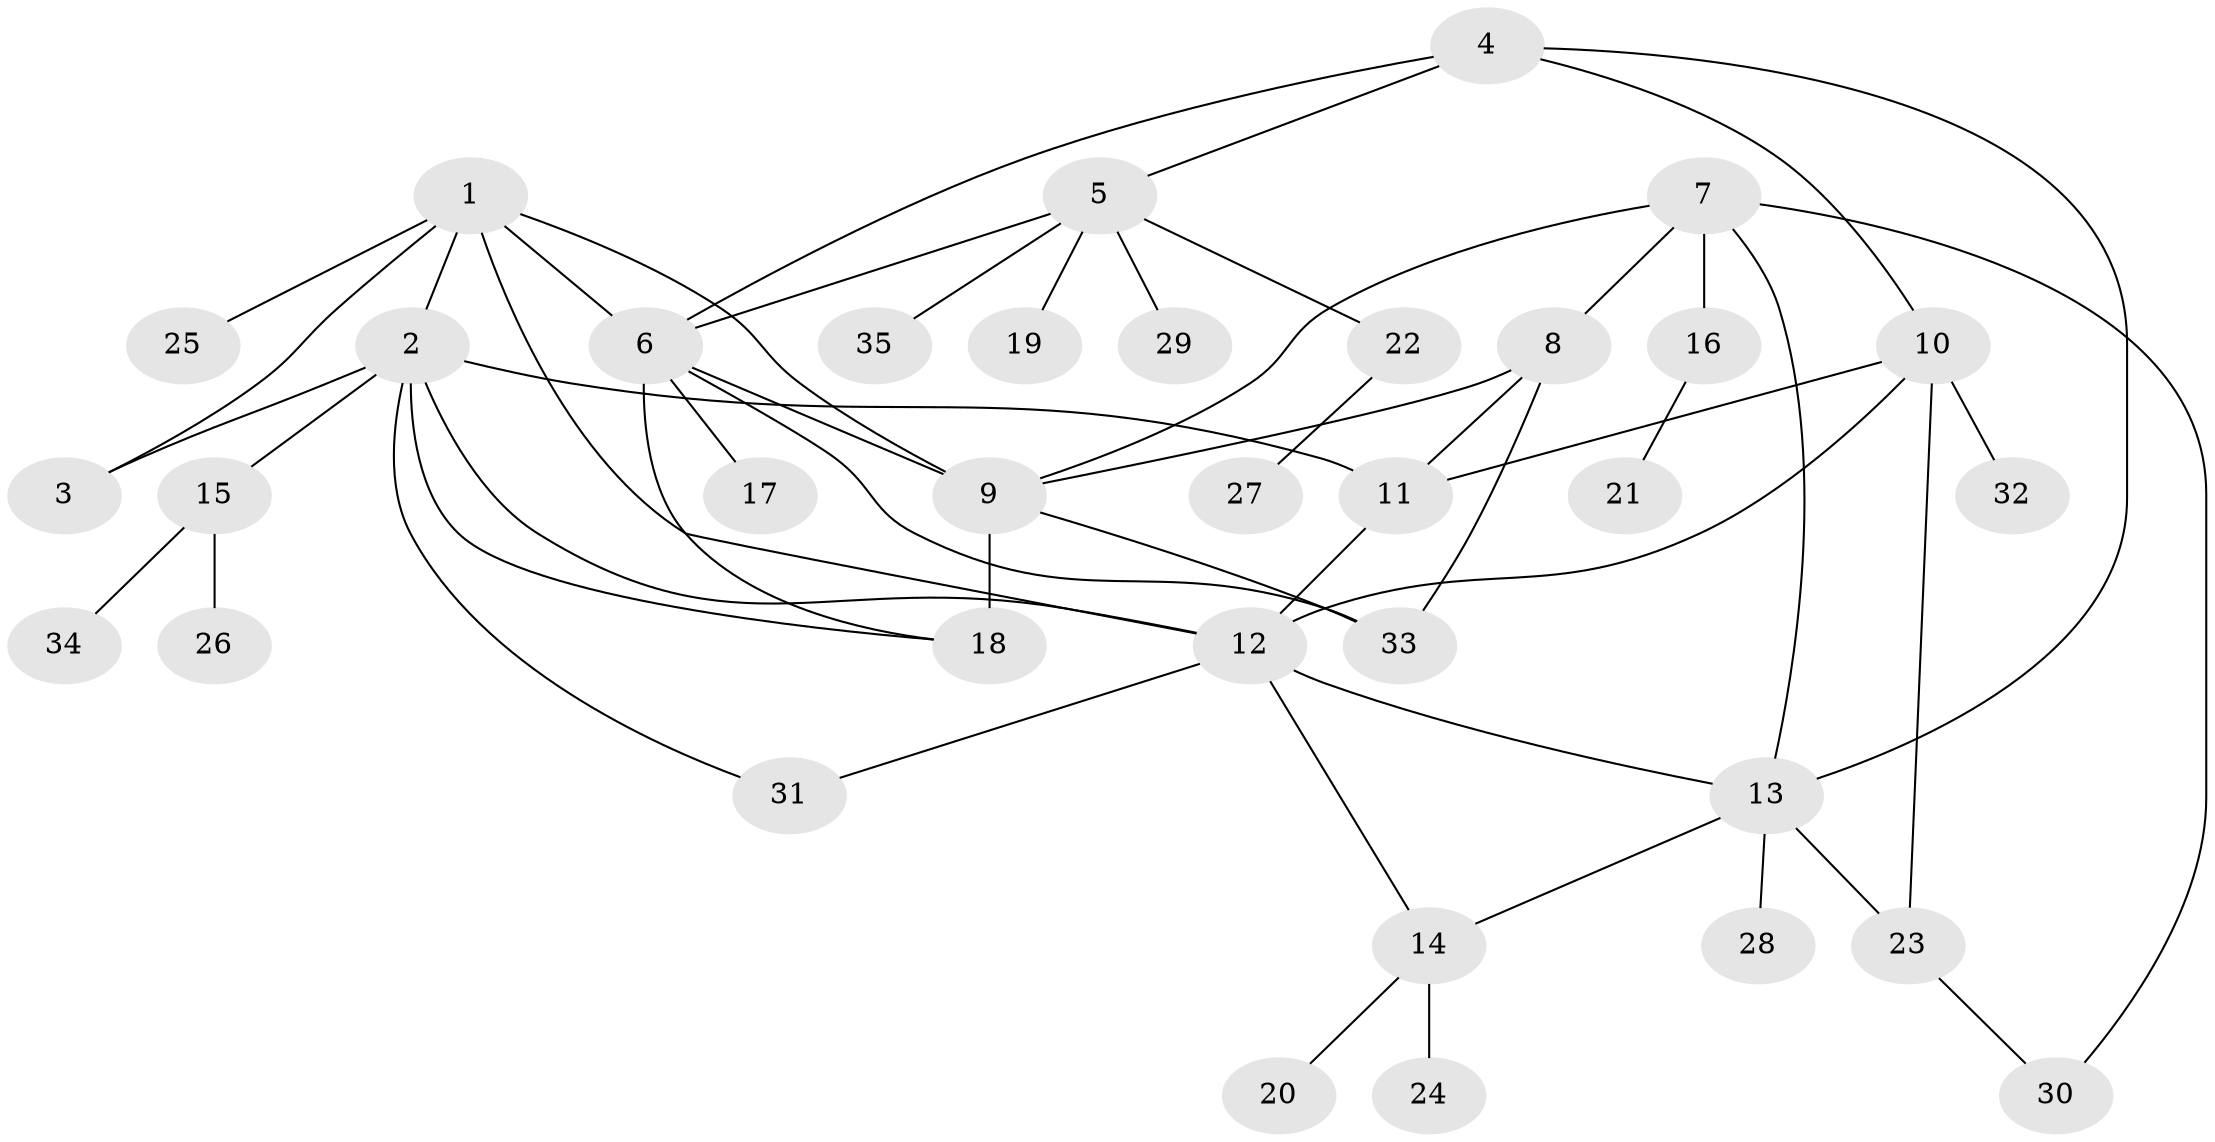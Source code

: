 // original degree distribution, {7: 0.057971014492753624, 8: 0.014492753623188406, 3: 0.07246376811594203, 5: 0.043478260869565216, 11: 0.028985507246376812, 6: 0.028985507246376812, 4: 0.057971014492753624, 2: 0.17391304347826086, 1: 0.5217391304347826}
// Generated by graph-tools (version 1.1) at 2025/52/03/04/25 22:52:47]
// undirected, 35 vertices, 53 edges
graph export_dot {
  node [color=gray90,style=filled];
  1;
  2;
  3;
  4;
  5;
  6;
  7;
  8;
  9;
  10;
  11;
  12;
  13;
  14;
  15;
  16;
  17;
  18;
  19;
  20;
  21;
  22;
  23;
  24;
  25;
  26;
  27;
  28;
  29;
  30;
  31;
  32;
  33;
  34;
  35;
  1 -- 2 [weight=1.0];
  1 -- 3 [weight=1.0];
  1 -- 6 [weight=1.0];
  1 -- 9 [weight=1.0];
  1 -- 12 [weight=1.0];
  1 -- 25 [weight=1.0];
  2 -- 3 [weight=1.0];
  2 -- 11 [weight=1.0];
  2 -- 12 [weight=1.0];
  2 -- 15 [weight=1.0];
  2 -- 18 [weight=1.0];
  2 -- 31 [weight=1.0];
  4 -- 5 [weight=1.0];
  4 -- 6 [weight=1.0];
  4 -- 10 [weight=1.0];
  4 -- 13 [weight=1.0];
  5 -- 6 [weight=1.0];
  5 -- 19 [weight=1.0];
  5 -- 22 [weight=1.0];
  5 -- 29 [weight=1.0];
  5 -- 35 [weight=1.0];
  6 -- 9 [weight=1.0];
  6 -- 17 [weight=3.0];
  6 -- 18 [weight=2.0];
  6 -- 33 [weight=1.0];
  7 -- 8 [weight=1.0];
  7 -- 9 [weight=1.0];
  7 -- 13 [weight=1.0];
  7 -- 16 [weight=1.0];
  7 -- 30 [weight=1.0];
  8 -- 9 [weight=1.0];
  8 -- 11 [weight=1.0];
  8 -- 33 [weight=1.0];
  9 -- 18 [weight=5.0];
  9 -- 33 [weight=1.0];
  10 -- 11 [weight=1.0];
  10 -- 12 [weight=1.0];
  10 -- 23 [weight=1.0];
  10 -- 32 [weight=1.0];
  11 -- 12 [weight=1.0];
  12 -- 13 [weight=1.0];
  12 -- 14 [weight=1.0];
  12 -- 31 [weight=1.0];
  13 -- 14 [weight=1.0];
  13 -- 23 [weight=1.0];
  13 -- 28 [weight=1.0];
  14 -- 20 [weight=1.0];
  14 -- 24 [weight=3.0];
  15 -- 26 [weight=1.0];
  15 -- 34 [weight=1.0];
  16 -- 21 [weight=2.0];
  22 -- 27 [weight=1.0];
  23 -- 30 [weight=1.0];
}
